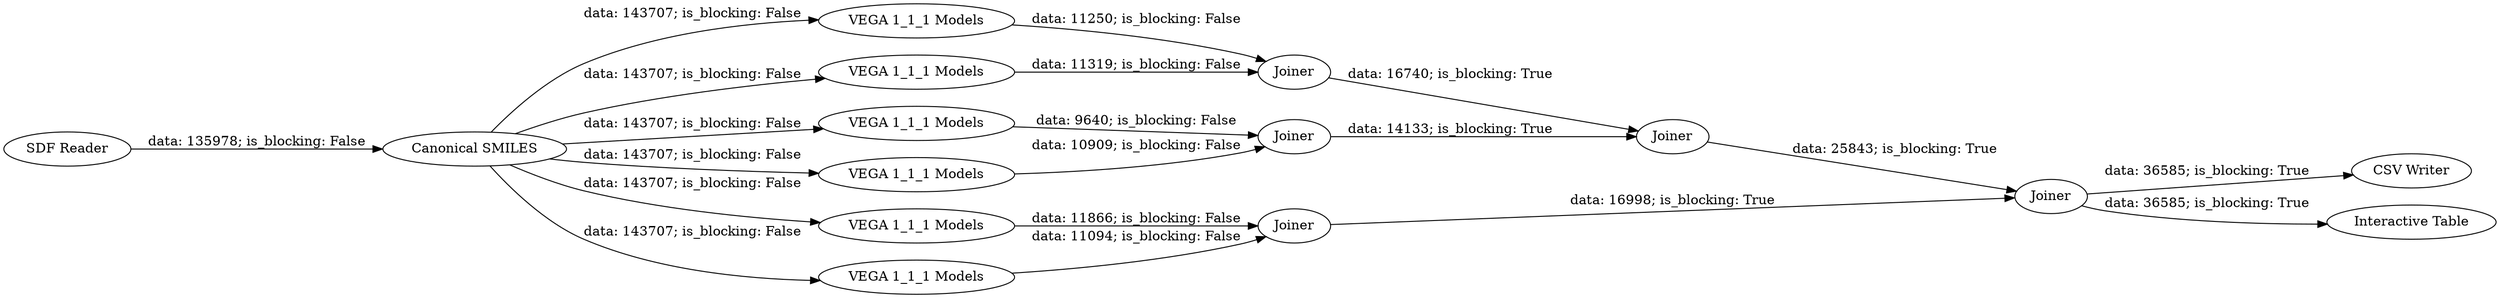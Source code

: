 digraph {
	"5764761215519474345_49" [label="SDF Reader"]
	"5764761215519474345_42" [label=Joiner]
	"5764761215519474345_37" [label="VEGA 1_1_1 Models"]
	"5764761215519474345_50" [label="CSV Writer"]
	"5764761215519474345_35" [label="VEGA 1_1_1 Models"]
	"5764761215519474345_43" [label=Joiner]
	"5764761215519474345_41" [label=Joiner]
	"5764761215519474345_38" [label="VEGA 1_1_1 Models"]
	"5764761215519474345_44" [label=Joiner]
	"5764761215519474345_32" [label="Canonical SMILES"]
	"5764761215519474345_39" [label="VEGA 1_1_1 Models"]
	"5764761215519474345_34" [label="Interactive Table"]
	"5764761215519474345_30" [label="VEGA 1_1_1 Models"]
	"5764761215519474345_40" [label=Joiner]
	"5764761215519474345_36" [label="VEGA 1_1_1 Models"]
	"5764761215519474345_38" -> "5764761215519474345_42" [label="data: 11866; is_blocking: False"]
	"5764761215519474345_32" -> "5764761215519474345_39" [label="data: 143707; is_blocking: False"]
	"5764761215519474345_36" -> "5764761215519474345_41" [label="data: 10909; is_blocking: False"]
	"5764761215519474345_41" -> "5764761215519474345_43" [label="data: 14133; is_blocking: True"]
	"5764761215519474345_39" -> "5764761215519474345_42" [label="data: 11094; is_blocking: False"]
	"5764761215519474345_37" -> "5764761215519474345_41" [label="data: 9640; is_blocking: False"]
	"5764761215519474345_44" -> "5764761215519474345_50" [label="data: 36585; is_blocking: True"]
	"5764761215519474345_30" -> "5764761215519474345_40" [label="data: 11319; is_blocking: False"]
	"5764761215519474345_32" -> "5764761215519474345_38" [label="data: 143707; is_blocking: False"]
	"5764761215519474345_35" -> "5764761215519474345_40" [label="data: 11250; is_blocking: False"]
	"5764761215519474345_32" -> "5764761215519474345_36" [label="data: 143707; is_blocking: False"]
	"5764761215519474345_43" -> "5764761215519474345_44" [label="data: 25843; is_blocking: True"]
	"5764761215519474345_32" -> "5764761215519474345_35" [label="data: 143707; is_blocking: False"]
	"5764761215519474345_32" -> "5764761215519474345_37" [label="data: 143707; is_blocking: False"]
	"5764761215519474345_32" -> "5764761215519474345_30" [label="data: 143707; is_blocking: False"]
	"5764761215519474345_44" -> "5764761215519474345_34" [label="data: 36585; is_blocking: True"]
	"5764761215519474345_40" -> "5764761215519474345_43" [label="data: 16740; is_blocking: True"]
	"5764761215519474345_49" -> "5764761215519474345_32" [label="data: 135978; is_blocking: False"]
	"5764761215519474345_42" -> "5764761215519474345_44" [label="data: 16998; is_blocking: True"]
	rankdir=LR
}
